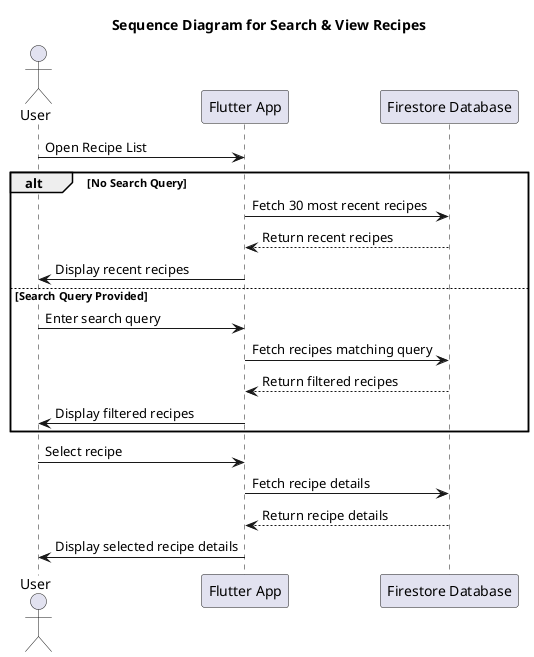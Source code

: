 @startuml
title Sequence Diagram for Search & View Recipes
actor User
participant "Flutter App" as App
participant "Firestore Database" as Firestore

User -> App: Open Recipe List

alt No Search Query
    App -> Firestore: Fetch 30 most recent recipes
    Firestore --> App: Return recent recipes
    App -> User: Display recent recipes
else Search Query Provided
    User -> App: Enter search query
    App -> Firestore: Fetch recipes matching query
    Firestore --> App: Return filtered recipes
    App -> User: Display filtered recipes
end

User -> App: Select recipe
App -> Firestore: Fetch recipe details
Firestore --> App: Return recipe details
App -> User: Display selected recipe details

@enduml
